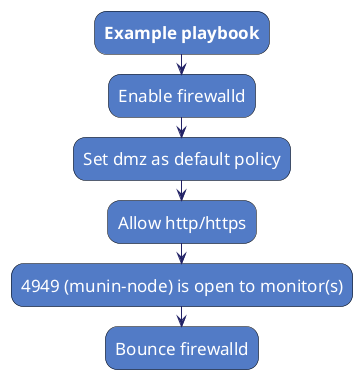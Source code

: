 @startuml
skinparam defaultTextAlignment center
skinparam componentStyle uml2

skinparam activity {
    FontColor          white
    AttributeFontColor white
    FontSize           17
    AttributeFontSize  15
    AttributeFontname  Droid Sans Mono
    BackgroundColor    #527BC6
    BorderColor        black
    ArrowColor         #222266
    ArrowFontSize      15
}

skinparam activityDiamond {
    FontColor          white
    AttributeFontColor white
    FontSize           17
    BackgroundColor    #527BC6
    BorderColor        black
}

:**Example playbook**;
:Enable firewalld;
:Set dmz as default policy;
:Allow http/https;
:4949 (munin-node) is open to monitor(s);
:Bounce firewalld;
@enduml